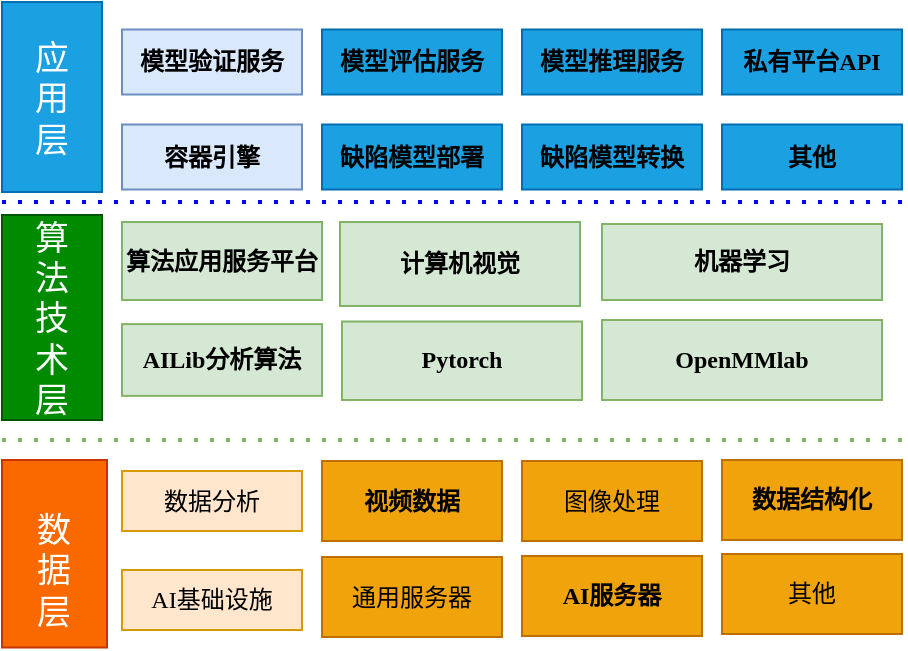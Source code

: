 <mxfile version="20.8.22" type="github">
  <diagram id="LE4c7SaQOkgi2_fTezmZ" name="Page-1">
    <mxGraphModel dx="1049" dy="624" grid="1" gridSize="10" guides="1" tooltips="1" connect="1" arrows="1" fold="1" page="1" pageScale="1" pageWidth="827" pageHeight="1169" math="0" shadow="0">
      <root>
        <mxCell id="0" />
        <mxCell id="1" parent="0" />
        <mxCell id="enxGzovfLy_JIHNYhwGa-10" value="数据分析" style="rounded=0;whiteSpace=wrap;html=1;fillColor=#ffe6cc;strokeColor=#d79b00;fontFamily=Times New Roman;" parent="1" vertex="1">
          <mxGeometry x="210" y="545.5" width="90" height="30" as="geometry" />
        </mxCell>
        <mxCell id="enxGzovfLy_JIHNYhwGa-11" value="" style="rounded=0;whiteSpace=wrap;html=1;rotation=-90;fillColor=#fa6800;fontColor=#000000;strokeColor=#C73500;fontFamily=Times New Roman;" parent="1" vertex="1">
          <mxGeometry x="129.38" y="560.63" width="93.75" height="52.5" as="geometry" />
        </mxCell>
        <mxCell id="enxGzovfLy_JIHNYhwGa-14" value="" style="rounded=0;whiteSpace=wrap;html=1;rotation=90;fillColor=#1ba1e2;fontColor=#ffffff;strokeColor=#006EAF;fontFamily=Times New Roman;" parent="1" vertex="1">
          <mxGeometry x="127.5" y="333.5" width="95" height="50" as="geometry" />
        </mxCell>
        <mxCell id="enxGzovfLy_JIHNYhwGa-15" value="&lt;font color=&quot;#ffffff&quot;&gt;应用层&lt;/font&gt;" style="text;html=1;strokeColor=none;fillColor=none;align=center;verticalAlign=middle;whiteSpace=wrap;rounded=0;fontSize=17;fontColor=#3333FF;fontFamily=Times New Roman;" parent="1" vertex="1">
          <mxGeometry x="165" y="324.75" width="20" height="70" as="geometry" />
        </mxCell>
        <mxCell id="enxGzovfLy_JIHNYhwGa-17" value="" style="rounded=0;whiteSpace=wrap;html=1;rotation=90;fillColor=#008a00;fontColor=#ffffff;strokeColor=#005700;fontFamily=Times New Roman;" parent="1" vertex="1">
          <mxGeometry x="123.75" y="443.75" width="102.5" height="50" as="geometry" />
        </mxCell>
        <mxCell id="enxGzovfLy_JIHNYhwGa-18" value="&lt;span style=&quot;color: rgb(255, 255, 255);&quot;&gt;算法技术层&lt;/span&gt;" style="text;html=1;strokeColor=none;fillColor=none;align=center;verticalAlign=middle;whiteSpace=wrap;rounded=0;fontSize=17;fontColor=#3333FF;fontFamily=Times New Roman;" parent="1" vertex="1">
          <mxGeometry x="165" y="430" width="20" height="80" as="geometry" />
        </mxCell>
        <mxCell id="enxGzovfLy_JIHNYhwGa-19" value="&lt;font color=&quot;#ffffff&quot;&gt;数据层&lt;/font&gt;" style="text;html=1;strokeColor=none;fillColor=none;align=center;verticalAlign=middle;whiteSpace=wrap;rounded=0;fontSize=17;fontColor=#3333FF;fontFamily=Times New Roman;" parent="1" vertex="1">
          <mxGeometry x="166.25" y="562.5" width="20" height="67.5" as="geometry" />
        </mxCell>
        <mxCell id="enxGzovfLy_JIHNYhwGa-20" value="" style="endArrow=none;dashed=1;html=1;dashPattern=1 3;strokeWidth=2;rounded=0;fontSize=17;fontColor=#FFFFFF;fillColor=#d5e8d4;strokeColor=#82b366;fontFamily=Times New Roman;" parent="1" edge="1">
          <mxGeometry width="50" height="50" relative="1" as="geometry">
            <mxPoint x="150" y="530" as="sourcePoint" />
            <mxPoint x="600" y="530" as="targetPoint" />
            <Array as="points">
              <mxPoint x="370" y="530" />
            </Array>
          </mxGeometry>
        </mxCell>
        <mxCell id="enxGzovfLy_JIHNYhwGa-21" value="" style="endArrow=none;dashed=1;html=1;dashPattern=1 3;strokeWidth=2;rounded=0;fontSize=17;fontColor=#FFFFFF;fillColor=#d5e8d4;strokeColor=#0000FF;fontFamily=Times New Roman;" parent="1" edge="1">
          <mxGeometry width="50" height="50" relative="1" as="geometry">
            <mxPoint x="150" y="411" as="sourcePoint" />
            <mxPoint x="600" y="411" as="targetPoint" />
          </mxGeometry>
        </mxCell>
        <mxCell id="enxGzovfLy_JIHNYhwGa-34" value="计算机视觉" style="rounded=0;whiteSpace=wrap;html=1;fillColor=#d5e8d4;strokeColor=#82b366;fontStyle=1;fontFamily=Times New Roman;" parent="1" vertex="1">
          <mxGeometry x="319" y="421" width="120" height="42" as="geometry" />
        </mxCell>
        <mxCell id="enxGzovfLy_JIHNYhwGa-35" value="&lt;b&gt;Pytorch&lt;/b&gt;" style="rounded=0;whiteSpace=wrap;html=1;fillColor=#d5e8d4;strokeColor=#82b366;fontFamily=Times New Roman;" parent="1" vertex="1">
          <mxGeometry x="320" y="470.75" width="120" height="39.25" as="geometry" />
        </mxCell>
        <mxCell id="enxGzovfLy_JIHNYhwGa-40" value="&lt;b&gt;机器学习&lt;/b&gt;" style="rounded=0;whiteSpace=wrap;html=1;fillColor=#d5e8d4;strokeColor=#82b366;fontFamily=Times New Roman;" parent="1" vertex="1">
          <mxGeometry x="450" y="422" width="140" height="38" as="geometry" />
        </mxCell>
        <mxCell id="enxGzovfLy_JIHNYhwGa-41" value="&lt;b&gt;OpenMMlab&lt;/b&gt;" style="rounded=0;whiteSpace=wrap;html=1;fillColor=#d5e8d4;strokeColor=#82b366;fontFamily=Times New Roman;" parent="1" vertex="1">
          <mxGeometry x="450" y="470" width="140" height="40" as="geometry" />
        </mxCell>
        <mxCell id="enxGzovfLy_JIHNYhwGa-43" value="视频数据" style="rounded=0;whiteSpace=wrap;html=1;fillColor=#f0a30a;strokeColor=#BD7000;fontColor=#000000;fontStyle=1;fontFamily=Times New Roman;" parent="1" vertex="1">
          <mxGeometry x="310" y="540.5" width="90" height="40" as="geometry" />
        </mxCell>
        <mxCell id="enxGzovfLy_JIHNYhwGa-44" value="通用服务器" style="rounded=0;whiteSpace=wrap;html=1;fillColor=#f0a30a;strokeColor=#BD7000;fontColor=#000000;fontFamily=Times New Roman;" parent="1" vertex="1">
          <mxGeometry x="310" y="588.5" width="90" height="40" as="geometry" />
        </mxCell>
        <mxCell id="enxGzovfLy_JIHNYhwGa-46" value="图像处理" style="rounded=0;whiteSpace=wrap;html=1;fillColor=#f0a30a;strokeColor=#BD7000;fontColor=#000000;fontFamily=Times New Roman;" parent="1" vertex="1">
          <mxGeometry x="410" y="540.5" width="90" height="40" as="geometry" />
        </mxCell>
        <mxCell id="enxGzovfLy_JIHNYhwGa-47" value="&lt;b&gt;AI服务器&lt;/b&gt;" style="rounded=0;whiteSpace=wrap;html=1;fillColor=#f0a30a;strokeColor=#BD7000;fontColor=#000000;fontFamily=Times New Roman;" parent="1" vertex="1">
          <mxGeometry x="410" y="588" width="90" height="40" as="geometry" />
        </mxCell>
        <mxCell id="enxGzovfLy_JIHNYhwGa-49" value="&lt;b&gt;数据结构化&lt;/b&gt;" style="rounded=0;whiteSpace=wrap;html=1;fillColor=#f0a30a;strokeColor=#BD7000;fontColor=#000000;fontFamily=Times New Roman;" parent="1" vertex="1">
          <mxGeometry x="510" y="540" width="90" height="40" as="geometry" />
        </mxCell>
        <mxCell id="enxGzovfLy_JIHNYhwGa-50" value="其他" style="rounded=0;whiteSpace=wrap;html=1;fillColor=#f0a30a;strokeColor=#BD7000;fontColor=#000000;fontFamily=Times New Roman;" parent="1" vertex="1">
          <mxGeometry x="510" y="587" width="90" height="40" as="geometry" />
        </mxCell>
        <mxCell id="enxGzovfLy_JIHNYhwGa-53" value="AI基础设施" style="rounded=0;whiteSpace=wrap;html=1;fillColor=#ffe6cc;strokeColor=#d79b00;fontFamily=Times New Roman;" parent="1" vertex="1">
          <mxGeometry x="210" y="595" width="90" height="30" as="geometry" />
        </mxCell>
        <mxCell id="enxGzovfLy_JIHNYhwGa-55" value="&lt;b&gt;算法应用服务平台&lt;/b&gt;" style="rounded=0;whiteSpace=wrap;html=1;fillColor=#d5e8d4;strokeColor=#82b366;fontFamily=Times New Roman;" parent="1" vertex="1">
          <mxGeometry x="210" y="421" width="100" height="39" as="geometry" />
        </mxCell>
        <mxCell id="enxGzovfLy_JIHNYhwGa-56" value="&lt;b&gt;AILib分析算法&lt;/b&gt;" style="rounded=0;whiteSpace=wrap;html=1;fillColor=#d5e8d4;strokeColor=#82b366;fontFamily=Times New Roman;" parent="1" vertex="1">
          <mxGeometry x="210" y="472.06" width="100" height="35.87" as="geometry" />
        </mxCell>
        <mxCell id="BBXqaFTru5XH4FBb02SN-1" value="&lt;font color=&quot;#000000&quot;&gt;&lt;b&gt;模型验证服务&lt;/b&gt;&lt;/font&gt;" style="rounded=0;whiteSpace=wrap;html=1;fillColor=#dae8fc;strokeColor=#6c8ebf;fontFamily=Times New Roman;" parent="1" vertex="1">
          <mxGeometry x="210" y="324.75" width="90" height="32.5" as="geometry" />
        </mxCell>
        <mxCell id="BBXqaFTru5XH4FBb02SN-2" value="&lt;b style=&quot;color: rgb(0, 0, 0);&quot;&gt;缺陷模型部署&lt;/b&gt;" style="rounded=0;whiteSpace=wrap;html=1;fillColor=#1ba1e2;strokeColor=#006EAF;fontColor=#ffffff;fontFamily=Times New Roman;" parent="1" vertex="1">
          <mxGeometry x="310" y="372.25" width="90" height="32.5" as="geometry" />
        </mxCell>
        <mxCell id="BBXqaFTru5XH4FBb02SN-3" style="edgeStyle=orthogonalEdgeStyle;rounded=0;orthogonalLoop=1;jettySize=auto;html=1;exitX=0.5;exitY=1;exitDx=0;exitDy=0;" parent="1" source="BBXqaFTru5XH4FBb02SN-1" target="BBXqaFTru5XH4FBb02SN-1" edge="1">
          <mxGeometry relative="1" as="geometry" />
        </mxCell>
        <mxCell id="BBXqaFTru5XH4FBb02SN-5" value="&lt;font color=&quot;#000000&quot;&gt;&lt;b&gt;容器引擎&lt;/b&gt;&lt;/font&gt;" style="rounded=0;whiteSpace=wrap;html=1;fillColor=#dae8fc;strokeColor=#6c8ebf;fontFamily=Times New Roman;" parent="1" vertex="1">
          <mxGeometry x="210" y="372.25" width="90" height="32.5" as="geometry" />
        </mxCell>
        <mxCell id="BBXqaFTru5XH4FBb02SN-6" value="&lt;b style=&quot;color: rgb(0, 0, 0);&quot;&gt;缺陷模型转换&lt;/b&gt;" style="rounded=0;whiteSpace=wrap;html=1;fillColor=#1ba1e2;strokeColor=#006EAF;fontColor=#ffffff;fontFamily=Times New Roman;" parent="1" vertex="1">
          <mxGeometry x="410" y="372.25" width="90" height="32.5" as="geometry" />
        </mxCell>
        <mxCell id="BBXqaFTru5XH4FBb02SN-7" value="&lt;font color=&quot;#000000&quot;&gt;&lt;b&gt;模型评估服务&lt;/b&gt;&lt;/font&gt;" style="rounded=0;whiteSpace=wrap;html=1;fillColor=#1ba1e2;strokeColor=#006EAF;fontColor=#ffffff;fontFamily=Times New Roman;" parent="1" vertex="1">
          <mxGeometry x="310" y="324.75" width="90" height="32.5" as="geometry" />
        </mxCell>
        <mxCell id="BBXqaFTru5XH4FBb02SN-8" value="&lt;font color=&quot;#000000&quot;&gt;&lt;b&gt;模型推理服务&lt;/b&gt;&lt;/font&gt;" style="rounded=0;whiteSpace=wrap;html=1;fillColor=#1ba1e2;strokeColor=#006EAF;fontColor=#ffffff;fontFamily=Times New Roman;" parent="1" vertex="1">
          <mxGeometry x="410" y="324.75" width="90" height="32.5" as="geometry" />
        </mxCell>
        <mxCell id="BBXqaFTru5XH4FBb02SN-9" value="&lt;font color=&quot;#000000&quot;&gt;&lt;b&gt;私有平台API&lt;/b&gt;&lt;/font&gt;" style="rounded=0;whiteSpace=wrap;html=1;fillColor=#1ba1e2;strokeColor=#006EAF;fontColor=#ffffff;fontFamily=Times New Roman;" parent="1" vertex="1">
          <mxGeometry x="510" y="324.75" width="90" height="32.5" as="geometry" />
        </mxCell>
        <mxCell id="BBXqaFTru5XH4FBb02SN-10" value="&lt;font color=&quot;#000000&quot;&gt;&lt;b&gt;其他&lt;/b&gt;&lt;/font&gt;" style="rounded=0;whiteSpace=wrap;html=1;fillColor=#1ba1e2;strokeColor=#006EAF;fontColor=#ffffff;fontFamily=Times New Roman;" parent="1" vertex="1">
          <mxGeometry x="510" y="372.25" width="90" height="32.5" as="geometry" />
        </mxCell>
      </root>
    </mxGraphModel>
  </diagram>
</mxfile>
